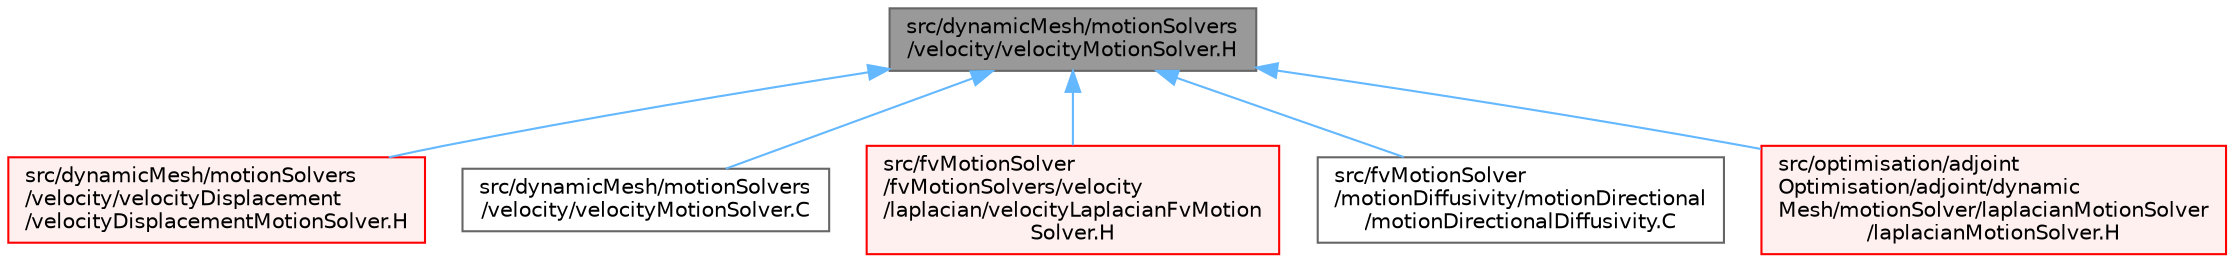 digraph "src/dynamicMesh/motionSolvers/velocity/velocityMotionSolver.H"
{
 // LATEX_PDF_SIZE
  bgcolor="transparent";
  edge [fontname=Helvetica,fontsize=10,labelfontname=Helvetica,labelfontsize=10];
  node [fontname=Helvetica,fontsize=10,shape=box,height=0.2,width=0.4];
  Node1 [id="Node000001",label="src/dynamicMesh/motionSolvers\l/velocity/velocityMotionSolver.H",height=0.2,width=0.4,color="gray40", fillcolor="grey60", style="filled", fontcolor="black",tooltip=" "];
  Node1 -> Node2 [id="edge1_Node000001_Node000002",dir="back",color="steelblue1",style="solid",tooltip=" "];
  Node2 [id="Node000002",label="src/dynamicMesh/motionSolvers\l/velocity/velocityDisplacement\l/velocityDisplacementMotionSolver.H",height=0.2,width=0.4,color="red", fillcolor="#FFF0F0", style="filled",URL="$velocityDisplacementMotionSolver_8H.html",tooltip=" "];
  Node1 -> Node4 [id="edge2_Node000001_Node000004",dir="back",color="steelblue1",style="solid",tooltip=" "];
  Node4 [id="Node000004",label="src/dynamicMesh/motionSolvers\l/velocity/velocityMotionSolver.C",height=0.2,width=0.4,color="grey40", fillcolor="white", style="filled",URL="$velocityMotionSolver_8C.html",tooltip=" "];
  Node1 -> Node5 [id="edge3_Node000001_Node000005",dir="back",color="steelblue1",style="solid",tooltip=" "];
  Node5 [id="Node000005",label="src/fvMotionSolver\l/fvMotionSolvers/velocity\l/laplacian/velocityLaplacianFvMotion\lSolver.H",height=0.2,width=0.4,color="red", fillcolor="#FFF0F0", style="filled",URL="$velocityLaplacianFvMotionSolver_8H.html",tooltip=" "];
  Node1 -> Node9 [id="edge4_Node000001_Node000009",dir="back",color="steelblue1",style="solid",tooltip=" "];
  Node9 [id="Node000009",label="src/fvMotionSolver\l/motionDiffusivity/motionDirectional\l/motionDirectionalDiffusivity.C",height=0.2,width=0.4,color="grey40", fillcolor="white", style="filled",URL="$motionDirectionalDiffusivity_8C.html",tooltip=" "];
  Node1 -> Node10 [id="edge5_Node000001_Node000010",dir="back",color="steelblue1",style="solid",tooltip=" "];
  Node10 [id="Node000010",label="src/optimisation/adjoint\lOptimisation/adjoint/dynamic\lMesh/motionSolver/laplacianMotionSolver\l/laplacianMotionSolver.H",height=0.2,width=0.4,color="red", fillcolor="#FFF0F0", style="filled",URL="$laplacianMotionSolver_8H.html",tooltip=" "];
}
